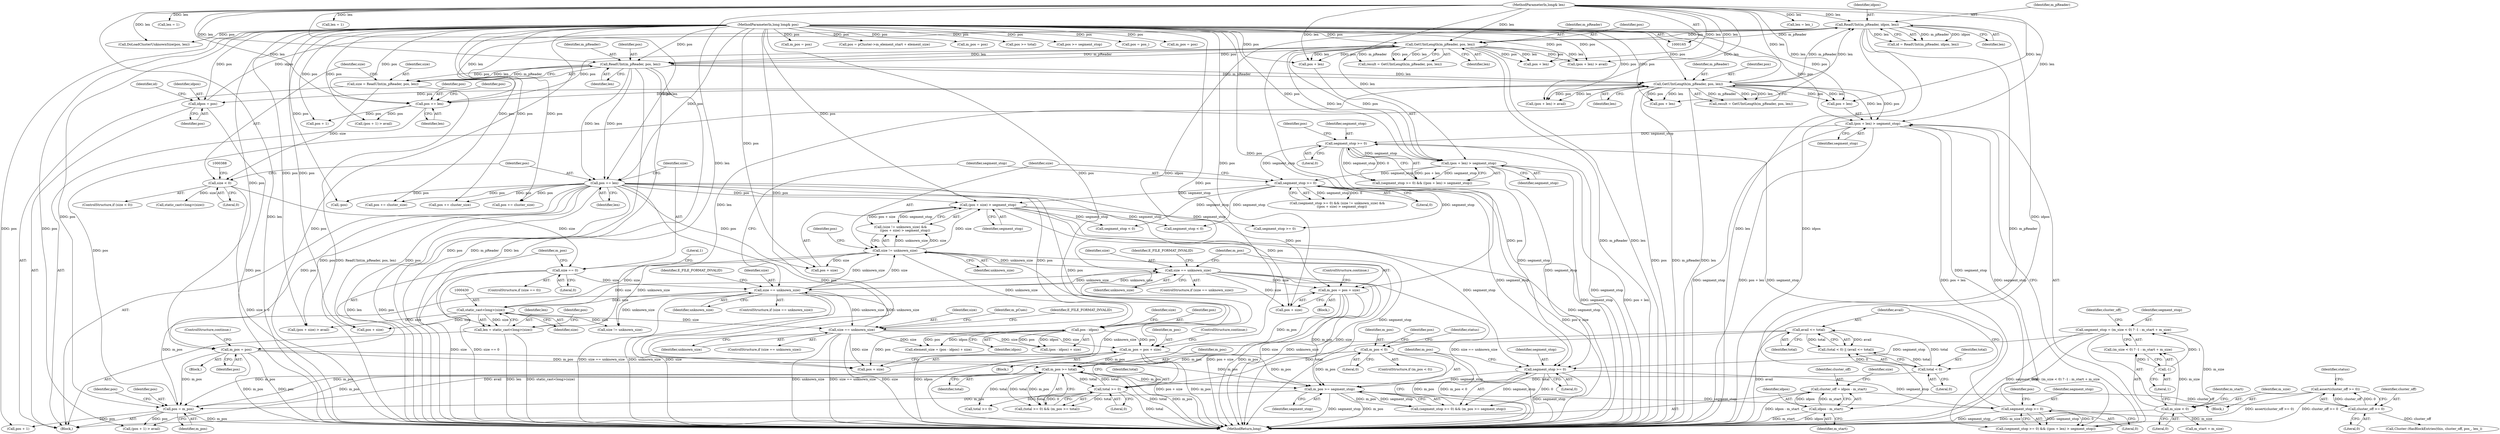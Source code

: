 digraph "1_Android_cc274e2abe8b2a6698a5c47d8aa4bb45f1f9538d_6@API" {
"1000506" [label="(Call,assert(cluster_off >= 0))"];
"1000507" [label="(Call,cluster_off >= 0)"];
"1000493" [label="(Call,cluster_off = idpos - m_start)"];
"1000495" [label="(Call,idpos - m_start)"];
"1000308" [label="(Call,ReadUInt(m_pReader, idpos, len))"];
"1000263" [label="(Call,GetUIntLength(m_pReader, pos, len))"];
"1000378" [label="(Call,ReadUInt(m_pReader, pos, len))"];
"1000337" [label="(Call,GetUIntLength(m_pReader, pos, len))"];
"1000166" [label="(MethodParameterIn,long long& pos)"];
"1000320" [label="(Call,pos += len)"];
"1000167" [label="(MethodParameterIn,long& len)"];
"1000245" [label="(Call,pos = m_pos)"];
"1000487" [label="(Call,m_pos = pos + size)"];
"1000390" [label="(Call,pos += len)"];
"1000482" [label="(Call,size == unknown_size)"];
"1000429" [label="(Call,static_cast<long>(size))"];
"1000416" [label="(Call,size != unknown_size)"];
"1000405" [label="(Call,size == unknown_size)"];
"1000394" [label="(Call,size == 0)"];
"1000383" [label="(Call,size < 0)"];
"1000376" [label="(Call,size = ReadUInt(m_pReader, pos, len))"];
"1000446" [label="(Call,size == unknown_size)"];
"1000230" [label="(Call,m_pos >= total)"];
"1000170" [label="(Call,m_pos < 0)"];
"1000470" [label="(Call,m_pos = pos + size)"];
"1000460" [label="(Call,pos - idpos)"];
"1000398" [label="(Call,m_pos = pos)"];
"1000227" [label="(Call,total >= 0)"];
"1000198" [label="(Call,avail <= total)"];
"1000195" [label="(Call,total < 0)"];
"1000240" [label="(Call,m_pos >= segment_stop)"];
"1000237" [label="(Call,segment_stop >= 0)"];
"1000360" [label="(Call,(pos + len) > segment_stop)"];
"1000357" [label="(Call,segment_stop >= 0)"];
"1000283" [label="(Call,segment_stop >= 0)"];
"1000286" [label="(Call,(pos + len) > segment_stop)"];
"1000419" [label="(Call,(pos + size) > segment_stop)"];
"1000412" [label="(Call,segment_stop >= 0)"];
"1000202" [label="(Call,segment_stop = (m_size < 0) ? -1 : m_start + m_size)"];
"1000208" [label="(Call,-1)"];
"1000205" [label="(Call,m_size < 0)"];
"1000427" [label="(Call,len = static_cast<long>(size))"];
"1000302" [label="(Call,idpos = pos)"];
"1000509" [label="(Literal,0)"];
"1000242" [label="(Identifier,segment_stop)"];
"1000326" [label="(Identifier,pos)"];
"1000385" [label="(Literal,0)"];
"1000486" [label="(Identifier,E_FILE_FORMAT_INVALID)"];
"1000445" [label="(ControlStructure,if (size == unknown_size))"];
"1000462" [label="(Identifier,idpos)"];
"1000311" [label="(Identifier,len)"];
"1000362" [label="(Identifier,pos)"];
"1000232" [label="(Identifier,total)"];
"1000381" [label="(Identifier,len)"];
"1000487" [label="(Call,m_pos = pos + size)"];
"1000380" [label="(Identifier,pos)"];
"1000181" [label="(Identifier,status)"];
"1000210" [label="(Call,m_start + m_size)"];
"1000636" [label="(Call,pos += cluster_size)"];
"1000290" [label="(Identifier,segment_stop)"];
"1000494" [label="(Identifier,cluster_off)"];
"1000390" [label="(Call,pos += len)"];
"1000460" [label="(Call,pos - idpos)"];
"1000404" [label="(ControlStructure,if (size == unknown_size))"];
"1000211" [label="(Identifier,m_start)"];
"1000240" [label="(Call,m_pos >= segment_stop)"];
"1000461" [label="(Identifier,pos)"];
"1000265" [label="(Identifier,pos)"];
"1000304" [label="(Identifier,pos)"];
"1000470" [label="(Call,m_pos = pos + size)"];
"1000514" [label="(Call,Cluster::HasBlockEntries(this, cluster_off, pos_, len_))"];
"1000228" [label="(Identifier,total)"];
"1000241" [label="(Identifier,m_pos)"];
"1001019" [label="(MethodReturn,long)"];
"1000195" [label="(Call,total < 0)"];
"1000306" [label="(Call,id = ReadUInt(m_pReader, idpos, len))"];
"1000463" [label="(Identifier,size)"];
"1000170" [label="(Call,m_pos < 0)"];
"1000447" [label="(Identifier,size)"];
"1000209" [label="(Literal,1)"];
"1000356" [label="(Call,(segment_stop >= 0) && ((pos + len) > segment_stop))"];
"1000431" [label="(Identifier,size)"];
"1000395" [label="(Identifier,size)"];
"1000484" [label="(Identifier,unknown_size)"];
"1000379" [label="(Identifier,m_pReader)"];
"1000581" [label="(Call,pos += cluster_size)"];
"1000236" [label="(Call,(segment_stop >= 0) && (m_pos >= segment_stop))"];
"1000227" [label="(Call,total >= 0)"];
"1000325" [label="(Call,pos + 1)"];
"1000287" [label="(Call,pos + len)"];
"1000321" [label="(Identifier,pos)"];
"1000247" [label="(Identifier,m_pos)"];
"1000495" [label="(Call,idpos - m_start)"];
"1000617" [label="(Call,segment_stop < 0)"];
"1000401" [label="(ControlStructure,continue;)"];
"1000335" [label="(Call,result = GetUIntLength(m_pReader, pos, len))"];
"1000446" [label="(Call,size == unknown_size)"];
"1000398" [label="(Call,m_pos = pos)"];
"1000513" [label="(Identifier,status)"];
"1000167" [label="(MethodParameterIn,long& len)"];
"1000496" [label="(Identifier,idpos)"];
"1000483" [label="(Identifier,size)"];
"1000215" [label="(Identifier,cluster_off)"];
"1000205" [label="(Call,m_size < 0)"];
"1000206" [label="(Identifier,m_size)"];
"1000171" [label="(Identifier,m_pos)"];
"1000527" [label="(Call,len = len_)"];
"1000414" [label="(Literal,0)"];
"1000251" [label="(Identifier,pos)"];
"1000340" [label="(Identifier,len)"];
"1000453" [label="(Identifier,m_pCues)"];
"1000596" [label="(Call,pos = pCluster->m_element_start + element_size)"];
"1000406" [label="(Identifier,size)"];
"1000457" [label="(Call,element_size = (pos - idpos) + size)"];
"1000309" [label="(Identifier,m_pReader)"];
"1000308" [label="(Call,ReadUInt(m_pReader, idpos, len))"];
"1000492" [label="(ControlStructure,continue;)"];
"1000169" [label="(ControlStructure,if (m_pos < 0))"];
"1000200" [label="(Identifier,total)"];
"1000264" [label="(Identifier,m_pReader)"];
"1000488" [label="(Identifier,m_pos)"];
"1000245" [label="(Call,pos = m_pos)"];
"1000707" [label="(Call,segment_stop < 0)"];
"1000489" [label="(Call,pos + size)"];
"1000433" [label="(Call,(pos + size) > avail)"];
"1000168" [label="(Block,)"];
"1000423" [label="(Identifier,segment_stop)"];
"1000407" [label="(Identifier,unknown_size)"];
"1000428" [label="(Identifier,len)"];
"1000400" [label="(Identifier,pos)"];
"1000383" [label="(Call,size < 0)"];
"1000702" [label="(Call,m_pos = pos)"];
"1000263" [label="(Call,GetUIntLength(m_pReader, pos, len))"];
"1000226" [label="(Call,(total >= 0) && (m_pos >= total))"];
"1000288" [label="(Identifier,pos)"];
"1000231" [label="(Identifier,m_pos)"];
"1000361" [label="(Call,pos + len)"];
"1000644" [label="(Call,pos >= total)"];
"1000405" [label="(Call,size == unknown_size)"];
"1000378" [label="(Call,ReadUInt(m_pReader, pos, len))"];
"1000310" [label="(Identifier,idpos)"];
"1000285" [label="(Literal,0)"];
"1000444" [label="(Block,)"];
"1000658" [label="(Call,pos >= segment_stop)"];
"1000497" [label="(Identifier,m_start)"];
"1000482" [label="(Call,size == unknown_size)"];
"1000387" [label="(Call,static_cast<long>(size))"];
"1000250" [label="(Call,pos + 1)"];
"1000175" [label="(Identifier,pos)"];
"1000224" [label="(Block,)"];
"1000330" [label="(Call,len = 1)"];
"1000427" [label="(Call,len = static_cast<long>(size))"];
"1000475" [label="(ControlStructure,continue;)"];
"1000294" [label="(Call,(pos + len) > avail)"];
"1000360" [label="(Call,(pos + len) > segment_stop)"];
"1000249" [label="(Call,(pos + 1) > avail)"];
"1000448" [label="(Identifier,unknown_size)"];
"1000303" [label="(Identifier,idpos)"];
"1000204" [label="(Call,(m_size < 0) ? -1 : m_start + m_size)"];
"1000480" [label="(Block,)"];
"1000359" [label="(Literal,0)"];
"1000337" [label="(Call,GetUIntLength(m_pReader, pos, len))"];
"1000320" [label="(Call,pos += len)"];
"1000376" [label="(Call,size = ReadUInt(m_pReader, pos, len))"];
"1000230" [label="(Call,m_pos >= total)"];
"1000409" [label="(Identifier,E_FILE_FORMAT_INVALID)"];
"1000393" [label="(ControlStructure,if (size == 0))"];
"1000699" [label="(Call,pos += cluster_size)"];
"1000421" [label="(Identifier,pos)"];
"1000655" [label="(Call,segment_stop >= 0)"];
"1000282" [label="(Call,(segment_stop >= 0) && ((pos + len) > segment_stop))"];
"1000338" [label="(Identifier,m_pReader)"];
"1000507" [label="(Call,cluster_off >= 0)"];
"1000358" [label="(Identifier,segment_stop)"];
"1000283" [label="(Call,segment_stop >= 0)"];
"1000368" [label="(Call,(pos + len) > avail)"];
"1000174" [label="(Call,DoLoadClusterUnknownSize(pos, len))"];
"1000420" [label="(Call,pos + size)"];
"1000524" [label="(Call,pos = pos_)"];
"1000417" [label="(Identifier,size)"];
"1000394" [label="(Call,size == 0)"];
"1000208" [label="(Call,-1)"];
"1000403" [label="(Literal,1)"];
"1000384" [label="(Identifier,size)"];
"1000612" [label="(Call,m_pos = pos)"];
"1000324" [label="(Call,(pos + 1) > avail)"];
"1000369" [label="(Call,pos + len)"];
"1000392" [label="(Identifier,len)"];
"1000667" [label="(Call,m_pos = pos)"];
"1000481" [label="(ControlStructure,if (size == unknown_size))"];
"1000364" [label="(Identifier,segment_stop)"];
"1000197" [label="(Literal,0)"];
"1000166" [label="(MethodParameterIn,long long& pos)"];
"1000382" [label="(ControlStructure,if (size < 0))"];
"1000198" [label="(Call,avail <= total)"];
"1000413" [label="(Identifier,segment_stop)"];
"1000196" [label="(Identifier,total)"];
"1000307" [label="(Identifier,id)"];
"1000500" [label="(Identifier,size)"];
"1000246" [label="(Identifier,pos)"];
"1000411" [label="(Call,(segment_stop >= 0) && (size != unknown_size) &&\n         ((pos + size) > segment_stop))"];
"1000194" [label="(Call,(total < 0) || (avail <= total))"];
"1000416" [label="(Call,size != unknown_size)"];
"1000284" [label="(Identifier,segment_stop)"];
"1000295" [label="(Call,pos + len)"];
"1000499" [label="(Call,size != unknown_size)"];
"1000286" [label="(Call,(pos + len) > segment_stop)"];
"1000471" [label="(Identifier,m_pos)"];
"1000418" [label="(Identifier,unknown_size)"];
"1000203" [label="(Identifier,segment_stop)"];
"1000391" [label="(Identifier,pos)"];
"1000419" [label="(Call,(pos + size) > segment_stop)"];
"1000396" [label="(Literal,0)"];
"1000237" [label="(Call,segment_stop >= 0)"];
"1000229" [label="(Literal,0)"];
"1000266" [label="(Identifier,len)"];
"1000508" [label="(Identifier,cluster_off)"];
"1000472" [label="(Call,pos + size)"];
"1000207" [label="(Literal,0)"];
"1000506" [label="(Call,assert(cluster_off >= 0))"];
"1000377" [label="(Identifier,size)"];
"1000255" [label="(Call,len = 1)"];
"1000429" [label="(Call,static_cast<long>(size))"];
"1000322" [label="(Identifier,len)"];
"1000397" [label="(Block,)"];
"1000202" [label="(Call,segment_stop = (m_size < 0) ? -1 : m_start + m_size)"];
"1000493" [label="(Call,cluster_off = idpos - m_start)"];
"1000399" [label="(Identifier,m_pos)"];
"1000434" [label="(Call,pos + size)"];
"1000238" [label="(Identifier,segment_stop)"];
"1000450" [label="(Identifier,E_FILE_FORMAT_INVALID)"];
"1000261" [label="(Call,result = GetUIntLength(m_pReader, pos, len))"];
"1000412" [label="(Call,segment_stop >= 0)"];
"1000357" [label="(Call,segment_stop >= 0)"];
"1000339" [label="(Identifier,pos)"];
"1000415" [label="(Call,(size != unknown_size) &&\n         ((pos + size) > segment_stop))"];
"1000459" [label="(Call,(pos - idpos) + size)"];
"1000172" [label="(Literal,0)"];
"1000199" [label="(Identifier,avail)"];
"1000435" [label="(Identifier,pos)"];
"1000302" [label="(Call,idpos = pos)"];
"1000239" [label="(Literal,0)"];
"1000641" [label="(Call,total >= 0)"];
"1000720" [label="(Call,-pos)"];
"1000506" -> "1000168"  [label="AST: "];
"1000506" -> "1000507"  [label="CFG: "];
"1000507" -> "1000506"  [label="AST: "];
"1000513" -> "1000506"  [label="CFG: "];
"1000506" -> "1001019"  [label="DDG: assert(cluster_off >= 0)"];
"1000506" -> "1001019"  [label="DDG: cluster_off >= 0"];
"1000507" -> "1000506"  [label="DDG: cluster_off"];
"1000507" -> "1000506"  [label="DDG: 0"];
"1000507" -> "1000509"  [label="CFG: "];
"1000508" -> "1000507"  [label="AST: "];
"1000509" -> "1000507"  [label="AST: "];
"1000493" -> "1000507"  [label="DDG: cluster_off"];
"1000507" -> "1000514"  [label="DDG: cluster_off"];
"1000493" -> "1000224"  [label="AST: "];
"1000493" -> "1000495"  [label="CFG: "];
"1000494" -> "1000493"  [label="AST: "];
"1000495" -> "1000493"  [label="AST: "];
"1000500" -> "1000493"  [label="CFG: "];
"1000493" -> "1001019"  [label="DDG: idpos - m_start"];
"1000495" -> "1000493"  [label="DDG: idpos"];
"1000495" -> "1000493"  [label="DDG: m_start"];
"1000495" -> "1000497"  [label="CFG: "];
"1000496" -> "1000495"  [label="AST: "];
"1000497" -> "1000495"  [label="AST: "];
"1000495" -> "1001019"  [label="DDG: idpos"];
"1000495" -> "1001019"  [label="DDG: m_start"];
"1000308" -> "1000495"  [label="DDG: idpos"];
"1000308" -> "1000306"  [label="AST: "];
"1000308" -> "1000311"  [label="CFG: "];
"1000309" -> "1000308"  [label="AST: "];
"1000310" -> "1000308"  [label="AST: "];
"1000311" -> "1000308"  [label="AST: "];
"1000306" -> "1000308"  [label="CFG: "];
"1000308" -> "1001019"  [label="DDG: idpos"];
"1000308" -> "1001019"  [label="DDG: m_pReader"];
"1000308" -> "1001019"  [label="DDG: len"];
"1000308" -> "1000306"  [label="DDG: m_pReader"];
"1000308" -> "1000306"  [label="DDG: idpos"];
"1000308" -> "1000306"  [label="DDG: len"];
"1000263" -> "1000308"  [label="DDG: m_pReader"];
"1000263" -> "1000308"  [label="DDG: len"];
"1000302" -> "1000308"  [label="DDG: idpos"];
"1000167" -> "1000308"  [label="DDG: len"];
"1000308" -> "1000320"  [label="DDG: len"];
"1000308" -> "1000337"  [label="DDG: m_pReader"];
"1000308" -> "1000337"  [label="DDG: len"];
"1000308" -> "1000460"  [label="DDG: idpos"];
"1000263" -> "1000261"  [label="AST: "];
"1000263" -> "1000266"  [label="CFG: "];
"1000264" -> "1000263"  [label="AST: "];
"1000265" -> "1000263"  [label="AST: "];
"1000266" -> "1000263"  [label="AST: "];
"1000261" -> "1000263"  [label="CFG: "];
"1000263" -> "1001019"  [label="DDG: pos"];
"1000263" -> "1001019"  [label="DDG: m_pReader"];
"1000263" -> "1001019"  [label="DDG: len"];
"1000263" -> "1000261"  [label="DDG: m_pReader"];
"1000263" -> "1000261"  [label="DDG: pos"];
"1000263" -> "1000261"  [label="DDG: len"];
"1000378" -> "1000263"  [label="DDG: m_pReader"];
"1000378" -> "1000263"  [label="DDG: len"];
"1000166" -> "1000263"  [label="DDG: pos"];
"1000245" -> "1000263"  [label="DDG: pos"];
"1000427" -> "1000263"  [label="DDG: len"];
"1000167" -> "1000263"  [label="DDG: len"];
"1000263" -> "1000286"  [label="DDG: pos"];
"1000263" -> "1000286"  [label="DDG: len"];
"1000263" -> "1000287"  [label="DDG: pos"];
"1000263" -> "1000287"  [label="DDG: len"];
"1000263" -> "1000294"  [label="DDG: pos"];
"1000263" -> "1000294"  [label="DDG: len"];
"1000263" -> "1000295"  [label="DDG: pos"];
"1000263" -> "1000295"  [label="DDG: len"];
"1000263" -> "1000302"  [label="DDG: pos"];
"1000263" -> "1000320"  [label="DDG: pos"];
"1000378" -> "1000376"  [label="AST: "];
"1000378" -> "1000381"  [label="CFG: "];
"1000379" -> "1000378"  [label="AST: "];
"1000380" -> "1000378"  [label="AST: "];
"1000381" -> "1000378"  [label="AST: "];
"1000376" -> "1000378"  [label="CFG: "];
"1000378" -> "1001019"  [label="DDG: pos"];
"1000378" -> "1001019"  [label="DDG: m_pReader"];
"1000378" -> "1001019"  [label="DDG: len"];
"1000378" -> "1000376"  [label="DDG: m_pReader"];
"1000378" -> "1000376"  [label="DDG: pos"];
"1000378" -> "1000376"  [label="DDG: len"];
"1000337" -> "1000378"  [label="DDG: m_pReader"];
"1000337" -> "1000378"  [label="DDG: pos"];
"1000337" -> "1000378"  [label="DDG: len"];
"1000166" -> "1000378"  [label="DDG: pos"];
"1000167" -> "1000378"  [label="DDG: len"];
"1000378" -> "1000390"  [label="DDG: len"];
"1000378" -> "1000390"  [label="DDG: pos"];
"1000337" -> "1000335"  [label="AST: "];
"1000337" -> "1000340"  [label="CFG: "];
"1000338" -> "1000337"  [label="AST: "];
"1000339" -> "1000337"  [label="AST: "];
"1000340" -> "1000337"  [label="AST: "];
"1000335" -> "1000337"  [label="CFG: "];
"1000337" -> "1001019"  [label="DDG: pos"];
"1000337" -> "1001019"  [label="DDG: m_pReader"];
"1000337" -> "1001019"  [label="DDG: len"];
"1000337" -> "1000335"  [label="DDG: m_pReader"];
"1000337" -> "1000335"  [label="DDG: pos"];
"1000337" -> "1000335"  [label="DDG: len"];
"1000166" -> "1000337"  [label="DDG: pos"];
"1000320" -> "1000337"  [label="DDG: pos"];
"1000167" -> "1000337"  [label="DDG: len"];
"1000337" -> "1000360"  [label="DDG: pos"];
"1000337" -> "1000360"  [label="DDG: len"];
"1000337" -> "1000361"  [label="DDG: pos"];
"1000337" -> "1000361"  [label="DDG: len"];
"1000337" -> "1000368"  [label="DDG: pos"];
"1000337" -> "1000368"  [label="DDG: len"];
"1000337" -> "1000369"  [label="DDG: pos"];
"1000337" -> "1000369"  [label="DDG: len"];
"1000166" -> "1000165"  [label="AST: "];
"1000166" -> "1001019"  [label="DDG: pos"];
"1000166" -> "1000174"  [label="DDG: pos"];
"1000166" -> "1000245"  [label="DDG: pos"];
"1000166" -> "1000249"  [label="DDG: pos"];
"1000166" -> "1000250"  [label="DDG: pos"];
"1000166" -> "1000286"  [label="DDG: pos"];
"1000166" -> "1000287"  [label="DDG: pos"];
"1000166" -> "1000294"  [label="DDG: pos"];
"1000166" -> "1000295"  [label="DDG: pos"];
"1000166" -> "1000302"  [label="DDG: pos"];
"1000166" -> "1000320"  [label="DDG: pos"];
"1000166" -> "1000324"  [label="DDG: pos"];
"1000166" -> "1000325"  [label="DDG: pos"];
"1000166" -> "1000360"  [label="DDG: pos"];
"1000166" -> "1000361"  [label="DDG: pos"];
"1000166" -> "1000368"  [label="DDG: pos"];
"1000166" -> "1000369"  [label="DDG: pos"];
"1000166" -> "1000390"  [label="DDG: pos"];
"1000166" -> "1000398"  [label="DDG: pos"];
"1000166" -> "1000419"  [label="DDG: pos"];
"1000166" -> "1000420"  [label="DDG: pos"];
"1000166" -> "1000433"  [label="DDG: pos"];
"1000166" -> "1000434"  [label="DDG: pos"];
"1000166" -> "1000460"  [label="DDG: pos"];
"1000166" -> "1000470"  [label="DDG: pos"];
"1000166" -> "1000472"  [label="DDG: pos"];
"1000166" -> "1000487"  [label="DDG: pos"];
"1000166" -> "1000489"  [label="DDG: pos"];
"1000166" -> "1000524"  [label="DDG: pos"];
"1000166" -> "1000581"  [label="DDG: pos"];
"1000166" -> "1000596"  [label="DDG: pos"];
"1000166" -> "1000612"  [label="DDG: pos"];
"1000166" -> "1000636"  [label="DDG: pos"];
"1000166" -> "1000644"  [label="DDG: pos"];
"1000166" -> "1000658"  [label="DDG: pos"];
"1000166" -> "1000667"  [label="DDG: pos"];
"1000166" -> "1000699"  [label="DDG: pos"];
"1000166" -> "1000702"  [label="DDG: pos"];
"1000166" -> "1000720"  [label="DDG: pos"];
"1000320" -> "1000224"  [label="AST: "];
"1000320" -> "1000322"  [label="CFG: "];
"1000321" -> "1000320"  [label="AST: "];
"1000322" -> "1000320"  [label="AST: "];
"1000326" -> "1000320"  [label="CFG: "];
"1000167" -> "1000320"  [label="DDG: len"];
"1000320" -> "1000324"  [label="DDG: pos"];
"1000320" -> "1000325"  [label="DDG: pos"];
"1000167" -> "1000165"  [label="AST: "];
"1000167" -> "1001019"  [label="DDG: len"];
"1000167" -> "1000174"  [label="DDG: len"];
"1000167" -> "1000255"  [label="DDG: len"];
"1000167" -> "1000286"  [label="DDG: len"];
"1000167" -> "1000287"  [label="DDG: len"];
"1000167" -> "1000294"  [label="DDG: len"];
"1000167" -> "1000295"  [label="DDG: len"];
"1000167" -> "1000330"  [label="DDG: len"];
"1000167" -> "1000360"  [label="DDG: len"];
"1000167" -> "1000361"  [label="DDG: len"];
"1000167" -> "1000368"  [label="DDG: len"];
"1000167" -> "1000369"  [label="DDG: len"];
"1000167" -> "1000390"  [label="DDG: len"];
"1000167" -> "1000427"  [label="DDG: len"];
"1000167" -> "1000527"  [label="DDG: len"];
"1000245" -> "1000224"  [label="AST: "];
"1000245" -> "1000247"  [label="CFG: "];
"1000246" -> "1000245"  [label="AST: "];
"1000247" -> "1000245"  [label="AST: "];
"1000251" -> "1000245"  [label="CFG: "];
"1000245" -> "1001019"  [label="DDG: m_pos"];
"1000487" -> "1000245"  [label="DDG: m_pos"];
"1000230" -> "1000245"  [label="DDG: m_pos"];
"1000170" -> "1000245"  [label="DDG: m_pos"];
"1000470" -> "1000245"  [label="DDG: m_pos"];
"1000240" -> "1000245"  [label="DDG: m_pos"];
"1000398" -> "1000245"  [label="DDG: m_pos"];
"1000245" -> "1000249"  [label="DDG: pos"];
"1000245" -> "1000250"  [label="DDG: pos"];
"1000487" -> "1000480"  [label="AST: "];
"1000487" -> "1000489"  [label="CFG: "];
"1000488" -> "1000487"  [label="AST: "];
"1000489" -> "1000487"  [label="AST: "];
"1000492" -> "1000487"  [label="CFG: "];
"1000487" -> "1001019"  [label="DDG: pos + size"];
"1000487" -> "1001019"  [label="DDG: m_pos"];
"1000487" -> "1000230"  [label="DDG: m_pos"];
"1000487" -> "1000240"  [label="DDG: m_pos"];
"1000390" -> "1000487"  [label="DDG: pos"];
"1000482" -> "1000487"  [label="DDG: size"];
"1000390" -> "1000224"  [label="AST: "];
"1000390" -> "1000392"  [label="CFG: "];
"1000391" -> "1000390"  [label="AST: "];
"1000392" -> "1000390"  [label="AST: "];
"1000395" -> "1000390"  [label="CFG: "];
"1000390" -> "1001019"  [label="DDG: len"];
"1000390" -> "1001019"  [label="DDG: pos"];
"1000390" -> "1000398"  [label="DDG: pos"];
"1000390" -> "1000419"  [label="DDG: pos"];
"1000390" -> "1000420"  [label="DDG: pos"];
"1000390" -> "1000433"  [label="DDG: pos"];
"1000390" -> "1000434"  [label="DDG: pos"];
"1000390" -> "1000460"  [label="DDG: pos"];
"1000390" -> "1000470"  [label="DDG: pos"];
"1000390" -> "1000472"  [label="DDG: pos"];
"1000390" -> "1000489"  [label="DDG: pos"];
"1000390" -> "1000581"  [label="DDG: pos"];
"1000390" -> "1000636"  [label="DDG: pos"];
"1000390" -> "1000699"  [label="DDG: pos"];
"1000390" -> "1000720"  [label="DDG: pos"];
"1000482" -> "1000481"  [label="AST: "];
"1000482" -> "1000484"  [label="CFG: "];
"1000483" -> "1000482"  [label="AST: "];
"1000484" -> "1000482"  [label="AST: "];
"1000486" -> "1000482"  [label="CFG: "];
"1000488" -> "1000482"  [label="CFG: "];
"1000482" -> "1001019"  [label="DDG: size"];
"1000482" -> "1001019"  [label="DDG: unknown_size"];
"1000482" -> "1001019"  [label="DDG: size == unknown_size"];
"1000482" -> "1000405"  [label="DDG: unknown_size"];
"1000429" -> "1000482"  [label="DDG: size"];
"1000405" -> "1000482"  [label="DDG: unknown_size"];
"1000416" -> "1000482"  [label="DDG: unknown_size"];
"1000482" -> "1000489"  [label="DDG: size"];
"1000429" -> "1000427"  [label="AST: "];
"1000429" -> "1000431"  [label="CFG: "];
"1000430" -> "1000429"  [label="AST: "];
"1000431" -> "1000429"  [label="AST: "];
"1000427" -> "1000429"  [label="CFG: "];
"1000429" -> "1000427"  [label="DDG: size"];
"1000416" -> "1000429"  [label="DDG: size"];
"1000405" -> "1000429"  [label="DDG: size"];
"1000429" -> "1000433"  [label="DDG: size"];
"1000429" -> "1000434"  [label="DDG: size"];
"1000429" -> "1000446"  [label="DDG: size"];
"1000429" -> "1000499"  [label="DDG: size"];
"1000416" -> "1000415"  [label="AST: "];
"1000416" -> "1000418"  [label="CFG: "];
"1000417" -> "1000416"  [label="AST: "];
"1000418" -> "1000416"  [label="AST: "];
"1000421" -> "1000416"  [label="CFG: "];
"1000415" -> "1000416"  [label="CFG: "];
"1000416" -> "1001019"  [label="DDG: unknown_size"];
"1000416" -> "1001019"  [label="DDG: size"];
"1000416" -> "1000415"  [label="DDG: size"];
"1000416" -> "1000415"  [label="DDG: unknown_size"];
"1000405" -> "1000416"  [label="DDG: size"];
"1000405" -> "1000416"  [label="DDG: unknown_size"];
"1000416" -> "1000419"  [label="DDG: size"];
"1000416" -> "1000420"  [label="DDG: size"];
"1000416" -> "1000446"  [label="DDG: unknown_size"];
"1000416" -> "1000499"  [label="DDG: unknown_size"];
"1000405" -> "1000404"  [label="AST: "];
"1000405" -> "1000407"  [label="CFG: "];
"1000406" -> "1000405"  [label="AST: "];
"1000407" -> "1000405"  [label="AST: "];
"1000409" -> "1000405"  [label="CFG: "];
"1000413" -> "1000405"  [label="CFG: "];
"1000405" -> "1001019"  [label="DDG: size == unknown_size"];
"1000405" -> "1001019"  [label="DDG: unknown_size"];
"1000405" -> "1001019"  [label="DDG: size"];
"1000394" -> "1000405"  [label="DDG: size"];
"1000446" -> "1000405"  [label="DDG: unknown_size"];
"1000405" -> "1000446"  [label="DDG: unknown_size"];
"1000405" -> "1000499"  [label="DDG: unknown_size"];
"1000394" -> "1000393"  [label="AST: "];
"1000394" -> "1000396"  [label="CFG: "];
"1000395" -> "1000394"  [label="AST: "];
"1000396" -> "1000394"  [label="AST: "];
"1000399" -> "1000394"  [label="CFG: "];
"1000403" -> "1000394"  [label="CFG: "];
"1000394" -> "1001019"  [label="DDG: size == 0"];
"1000394" -> "1001019"  [label="DDG: size"];
"1000383" -> "1000394"  [label="DDG: size"];
"1000383" -> "1000382"  [label="AST: "];
"1000383" -> "1000385"  [label="CFG: "];
"1000384" -> "1000383"  [label="AST: "];
"1000385" -> "1000383"  [label="AST: "];
"1000388" -> "1000383"  [label="CFG: "];
"1000391" -> "1000383"  [label="CFG: "];
"1000383" -> "1001019"  [label="DDG: size < 0"];
"1000376" -> "1000383"  [label="DDG: size"];
"1000383" -> "1000387"  [label="DDG: size"];
"1000376" -> "1000224"  [label="AST: "];
"1000377" -> "1000376"  [label="AST: "];
"1000384" -> "1000376"  [label="CFG: "];
"1000376" -> "1001019"  [label="DDG: ReadUInt(m_pReader, pos, len)"];
"1000446" -> "1000445"  [label="AST: "];
"1000446" -> "1000448"  [label="CFG: "];
"1000447" -> "1000446"  [label="AST: "];
"1000448" -> "1000446"  [label="AST: "];
"1000450" -> "1000446"  [label="CFG: "];
"1000453" -> "1000446"  [label="CFG: "];
"1000446" -> "1001019"  [label="DDG: size == unknown_size"];
"1000446" -> "1001019"  [label="DDG: size"];
"1000446" -> "1001019"  [label="DDG: unknown_size"];
"1000446" -> "1000457"  [label="DDG: size"];
"1000446" -> "1000459"  [label="DDG: size"];
"1000446" -> "1000470"  [label="DDG: size"];
"1000446" -> "1000472"  [label="DDG: size"];
"1000230" -> "1000226"  [label="AST: "];
"1000230" -> "1000232"  [label="CFG: "];
"1000231" -> "1000230"  [label="AST: "];
"1000232" -> "1000230"  [label="AST: "];
"1000226" -> "1000230"  [label="CFG: "];
"1000230" -> "1001019"  [label="DDG: m_pos"];
"1000230" -> "1001019"  [label="DDG: total"];
"1000230" -> "1000227"  [label="DDG: total"];
"1000230" -> "1000226"  [label="DDG: m_pos"];
"1000230" -> "1000226"  [label="DDG: total"];
"1000170" -> "1000230"  [label="DDG: m_pos"];
"1000470" -> "1000230"  [label="DDG: m_pos"];
"1000398" -> "1000230"  [label="DDG: m_pos"];
"1000227" -> "1000230"  [label="DDG: total"];
"1000230" -> "1000240"  [label="DDG: m_pos"];
"1000230" -> "1000641"  [label="DDG: total"];
"1000170" -> "1000169"  [label="AST: "];
"1000170" -> "1000172"  [label="CFG: "];
"1000171" -> "1000170"  [label="AST: "];
"1000172" -> "1000170"  [label="AST: "];
"1000175" -> "1000170"  [label="CFG: "];
"1000181" -> "1000170"  [label="CFG: "];
"1000170" -> "1001019"  [label="DDG: m_pos"];
"1000170" -> "1001019"  [label="DDG: m_pos < 0"];
"1000170" -> "1000240"  [label="DDG: m_pos"];
"1000470" -> "1000444"  [label="AST: "];
"1000470" -> "1000472"  [label="CFG: "];
"1000471" -> "1000470"  [label="AST: "];
"1000472" -> "1000470"  [label="AST: "];
"1000475" -> "1000470"  [label="CFG: "];
"1000470" -> "1001019"  [label="DDG: pos + size"];
"1000470" -> "1001019"  [label="DDG: m_pos"];
"1000470" -> "1000240"  [label="DDG: m_pos"];
"1000460" -> "1000470"  [label="DDG: pos"];
"1000460" -> "1000459"  [label="AST: "];
"1000460" -> "1000462"  [label="CFG: "];
"1000461" -> "1000460"  [label="AST: "];
"1000462" -> "1000460"  [label="AST: "];
"1000463" -> "1000460"  [label="CFG: "];
"1000460" -> "1001019"  [label="DDG: idpos"];
"1000460" -> "1000457"  [label="DDG: pos"];
"1000460" -> "1000457"  [label="DDG: idpos"];
"1000460" -> "1000459"  [label="DDG: pos"];
"1000460" -> "1000459"  [label="DDG: idpos"];
"1000460" -> "1000472"  [label="DDG: pos"];
"1000398" -> "1000397"  [label="AST: "];
"1000398" -> "1000400"  [label="CFG: "];
"1000399" -> "1000398"  [label="AST: "];
"1000400" -> "1000398"  [label="AST: "];
"1000401" -> "1000398"  [label="CFG: "];
"1000398" -> "1001019"  [label="DDG: pos"];
"1000398" -> "1001019"  [label="DDG: m_pos"];
"1000398" -> "1000240"  [label="DDG: m_pos"];
"1000227" -> "1000226"  [label="AST: "];
"1000227" -> "1000229"  [label="CFG: "];
"1000228" -> "1000227"  [label="AST: "];
"1000229" -> "1000227"  [label="AST: "];
"1000231" -> "1000227"  [label="CFG: "];
"1000226" -> "1000227"  [label="CFG: "];
"1000227" -> "1001019"  [label="DDG: total"];
"1000227" -> "1000226"  [label="DDG: total"];
"1000227" -> "1000226"  [label="DDG: 0"];
"1000198" -> "1000227"  [label="DDG: total"];
"1000195" -> "1000227"  [label="DDG: total"];
"1000227" -> "1000641"  [label="DDG: total"];
"1000198" -> "1000194"  [label="AST: "];
"1000198" -> "1000200"  [label="CFG: "];
"1000199" -> "1000198"  [label="AST: "];
"1000200" -> "1000198"  [label="AST: "];
"1000194" -> "1000198"  [label="CFG: "];
"1000198" -> "1001019"  [label="DDG: avail"];
"1000198" -> "1000194"  [label="DDG: avail"];
"1000198" -> "1000194"  [label="DDG: total"];
"1000195" -> "1000198"  [label="DDG: total"];
"1000198" -> "1000249"  [label="DDG: avail"];
"1000195" -> "1000194"  [label="AST: "];
"1000195" -> "1000197"  [label="CFG: "];
"1000196" -> "1000195"  [label="AST: "];
"1000197" -> "1000195"  [label="AST: "];
"1000199" -> "1000195"  [label="CFG: "];
"1000194" -> "1000195"  [label="CFG: "];
"1000195" -> "1000194"  [label="DDG: total"];
"1000195" -> "1000194"  [label="DDG: 0"];
"1000240" -> "1000236"  [label="AST: "];
"1000240" -> "1000242"  [label="CFG: "];
"1000241" -> "1000240"  [label="AST: "];
"1000242" -> "1000240"  [label="AST: "];
"1000236" -> "1000240"  [label="CFG: "];
"1000240" -> "1001019"  [label="DDG: segment_stop"];
"1000240" -> "1001019"  [label="DDG: m_pos"];
"1000240" -> "1000236"  [label="DDG: m_pos"];
"1000240" -> "1000236"  [label="DDG: segment_stop"];
"1000237" -> "1000240"  [label="DDG: segment_stop"];
"1000240" -> "1000283"  [label="DDG: segment_stop"];
"1000237" -> "1000236"  [label="AST: "];
"1000237" -> "1000239"  [label="CFG: "];
"1000238" -> "1000237"  [label="AST: "];
"1000239" -> "1000237"  [label="AST: "];
"1000241" -> "1000237"  [label="CFG: "];
"1000236" -> "1000237"  [label="CFG: "];
"1000237" -> "1001019"  [label="DDG: segment_stop"];
"1000237" -> "1000236"  [label="DDG: segment_stop"];
"1000237" -> "1000236"  [label="DDG: 0"];
"1000360" -> "1000237"  [label="DDG: segment_stop"];
"1000419" -> "1000237"  [label="DDG: segment_stop"];
"1000202" -> "1000237"  [label="DDG: segment_stop"];
"1000412" -> "1000237"  [label="DDG: segment_stop"];
"1000357" -> "1000237"  [label="DDG: segment_stop"];
"1000237" -> "1000283"  [label="DDG: segment_stop"];
"1000360" -> "1000356"  [label="AST: "];
"1000360" -> "1000364"  [label="CFG: "];
"1000361" -> "1000360"  [label="AST: "];
"1000364" -> "1000360"  [label="AST: "];
"1000356" -> "1000360"  [label="CFG: "];
"1000360" -> "1001019"  [label="DDG: pos + len"];
"1000360" -> "1001019"  [label="DDG: segment_stop"];
"1000360" -> "1000356"  [label="DDG: pos + len"];
"1000360" -> "1000356"  [label="DDG: segment_stop"];
"1000357" -> "1000360"  [label="DDG: segment_stop"];
"1000360" -> "1000412"  [label="DDG: segment_stop"];
"1000357" -> "1000356"  [label="AST: "];
"1000357" -> "1000359"  [label="CFG: "];
"1000358" -> "1000357"  [label="AST: "];
"1000359" -> "1000357"  [label="AST: "];
"1000362" -> "1000357"  [label="CFG: "];
"1000356" -> "1000357"  [label="CFG: "];
"1000357" -> "1001019"  [label="DDG: segment_stop"];
"1000357" -> "1000356"  [label="DDG: segment_stop"];
"1000357" -> "1000356"  [label="DDG: 0"];
"1000283" -> "1000357"  [label="DDG: segment_stop"];
"1000286" -> "1000357"  [label="DDG: segment_stop"];
"1000357" -> "1000412"  [label="DDG: segment_stop"];
"1000283" -> "1000282"  [label="AST: "];
"1000283" -> "1000285"  [label="CFG: "];
"1000284" -> "1000283"  [label="AST: "];
"1000285" -> "1000283"  [label="AST: "];
"1000288" -> "1000283"  [label="CFG: "];
"1000282" -> "1000283"  [label="CFG: "];
"1000283" -> "1001019"  [label="DDG: segment_stop"];
"1000283" -> "1000282"  [label="DDG: segment_stop"];
"1000283" -> "1000282"  [label="DDG: 0"];
"1000283" -> "1000286"  [label="DDG: segment_stop"];
"1000286" -> "1000282"  [label="AST: "];
"1000286" -> "1000290"  [label="CFG: "];
"1000287" -> "1000286"  [label="AST: "];
"1000290" -> "1000286"  [label="AST: "];
"1000282" -> "1000286"  [label="CFG: "];
"1000286" -> "1001019"  [label="DDG: segment_stop"];
"1000286" -> "1001019"  [label="DDG: pos + len"];
"1000286" -> "1000282"  [label="DDG: pos + len"];
"1000286" -> "1000282"  [label="DDG: segment_stop"];
"1000419" -> "1000415"  [label="AST: "];
"1000419" -> "1000423"  [label="CFG: "];
"1000420" -> "1000419"  [label="AST: "];
"1000423" -> "1000419"  [label="AST: "];
"1000415" -> "1000419"  [label="CFG: "];
"1000419" -> "1001019"  [label="DDG: pos + size"];
"1000419" -> "1001019"  [label="DDG: segment_stop"];
"1000419" -> "1000415"  [label="DDG: pos + size"];
"1000419" -> "1000415"  [label="DDG: segment_stop"];
"1000412" -> "1000419"  [label="DDG: segment_stop"];
"1000419" -> "1000617"  [label="DDG: segment_stop"];
"1000419" -> "1000655"  [label="DDG: segment_stop"];
"1000419" -> "1000707"  [label="DDG: segment_stop"];
"1000412" -> "1000411"  [label="AST: "];
"1000412" -> "1000414"  [label="CFG: "];
"1000413" -> "1000412"  [label="AST: "];
"1000414" -> "1000412"  [label="AST: "];
"1000417" -> "1000412"  [label="CFG: "];
"1000411" -> "1000412"  [label="CFG: "];
"1000412" -> "1001019"  [label="DDG: segment_stop"];
"1000412" -> "1000411"  [label="DDG: segment_stop"];
"1000412" -> "1000411"  [label="DDG: 0"];
"1000412" -> "1000617"  [label="DDG: segment_stop"];
"1000412" -> "1000655"  [label="DDG: segment_stop"];
"1000412" -> "1000707"  [label="DDG: segment_stop"];
"1000202" -> "1000168"  [label="AST: "];
"1000202" -> "1000204"  [label="CFG: "];
"1000203" -> "1000202"  [label="AST: "];
"1000204" -> "1000202"  [label="AST: "];
"1000215" -> "1000202"  [label="CFG: "];
"1000202" -> "1001019"  [label="DDG: segment_stop"];
"1000202" -> "1001019"  [label="DDG: (m_size < 0) ? -1 : m_start + m_size"];
"1000208" -> "1000202"  [label="DDG: 1"];
"1000205" -> "1000202"  [label="DDG: m_size"];
"1000208" -> "1000204"  [label="AST: "];
"1000208" -> "1000209"  [label="CFG: "];
"1000209" -> "1000208"  [label="AST: "];
"1000204" -> "1000208"  [label="CFG: "];
"1000208" -> "1000204"  [label="DDG: 1"];
"1000205" -> "1000204"  [label="AST: "];
"1000205" -> "1000207"  [label="CFG: "];
"1000206" -> "1000205"  [label="AST: "];
"1000207" -> "1000205"  [label="AST: "];
"1000209" -> "1000205"  [label="CFG: "];
"1000211" -> "1000205"  [label="CFG: "];
"1000205" -> "1001019"  [label="DDG: m_size"];
"1000205" -> "1000204"  [label="DDG: m_size"];
"1000205" -> "1000210"  [label="DDG: m_size"];
"1000427" -> "1000224"  [label="AST: "];
"1000428" -> "1000427"  [label="AST: "];
"1000435" -> "1000427"  [label="CFG: "];
"1000427" -> "1001019"  [label="DDG: len"];
"1000427" -> "1001019"  [label="DDG: static_cast<long>(size)"];
"1000302" -> "1000224"  [label="AST: "];
"1000302" -> "1000304"  [label="CFG: "];
"1000303" -> "1000302"  [label="AST: "];
"1000304" -> "1000302"  [label="AST: "];
"1000307" -> "1000302"  [label="CFG: "];
"1000302" -> "1001019"  [label="DDG: pos"];
}
